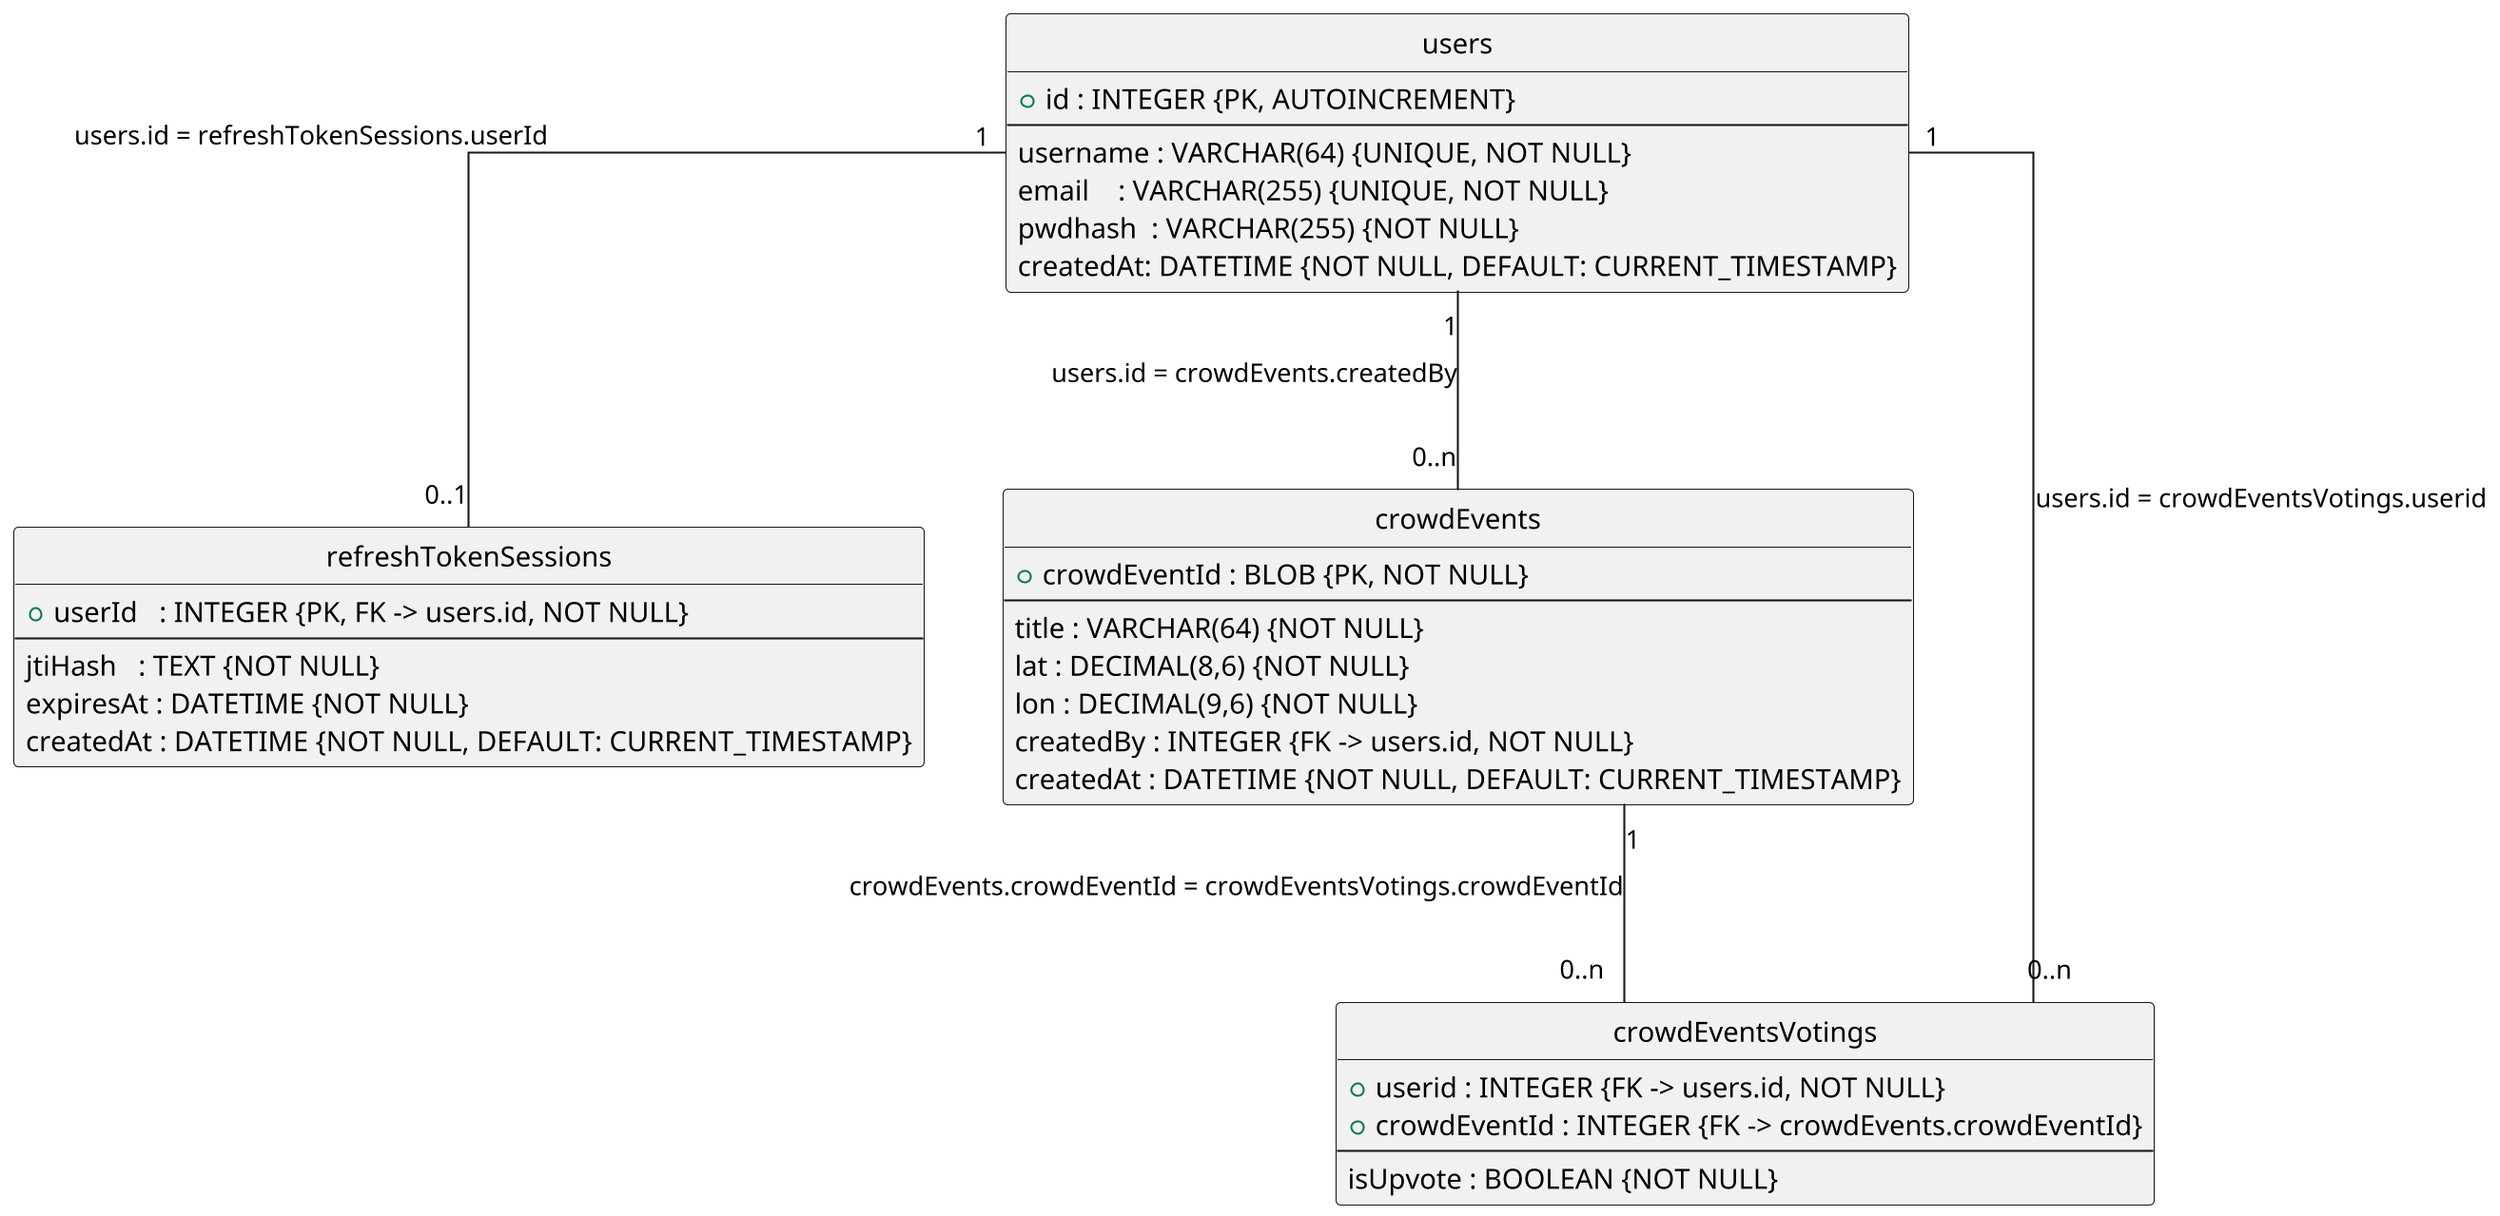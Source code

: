 @startuml
skinparam linetype ortho
skinparam dpi 200
skinparam Ranksep 100
skinparam Nodesep 40
hide circle

entity "users" as users {
  + id : INTEGER {PK, AUTOINCREMENT}
  --
  username : VARCHAR(64) {UNIQUE, NOT NULL}
  email    : VARCHAR(255) {UNIQUE, NOT NULL}
  pwdhash  : VARCHAR(255) {NOT NULL}
  createdAt: DATETIME {NOT NULL, DEFAULT: CURRENT_TIMESTAMP}
}

entity "refreshTokenSessions" as rts {
+ userId   : INTEGER {PK, FK -> users.id, NOT NULL}
--
jtiHash   : TEXT {NOT NULL}
expiresAt : DATETIME {NOT NULL}
createdAt : DATETIME {NOT NULL, DEFAULT: CURRENT_TIMESTAMP}
}

entity "crowdEvents" as crowdEvents {
+ crowdEventId : BLOB {PK, NOT NULL}
--
title : VARCHAR(64) {NOT NULL}
lat : DECIMAL(8,6) {NOT NULL}
lon : DECIMAL(9,6) {NOT NULL}
createdBy : INTEGER {FK -> users.id, NOT NULL}
createdAt : DATETIME {NOT NULL, DEFAULT: CURRENT_TIMESTAMP}
}

entity "crowdEventsVotings" as cev {
+ userid : INTEGER {FK -> users.id, NOT NULL}
+ crowdEventId : INTEGER {FK -> crowdEvents.crowdEventId}
--
isUpvote : BOOLEAN {NOT NULL}
}

users "1" -- "0..1" rts: "users.id = refreshTokenSessions.userId"
users "1" -- "0..n" crowdEvents: "users.id = crowdEvents.createdBy"

users "1" -- "0..n" cev: "users.id = crowdEventsVotings.userid"
crowdEvents "1" -- "0..n" cev: "crowdEvents.crowdEventId = crowdEventsVotings.crowdEventId"
@enduml

